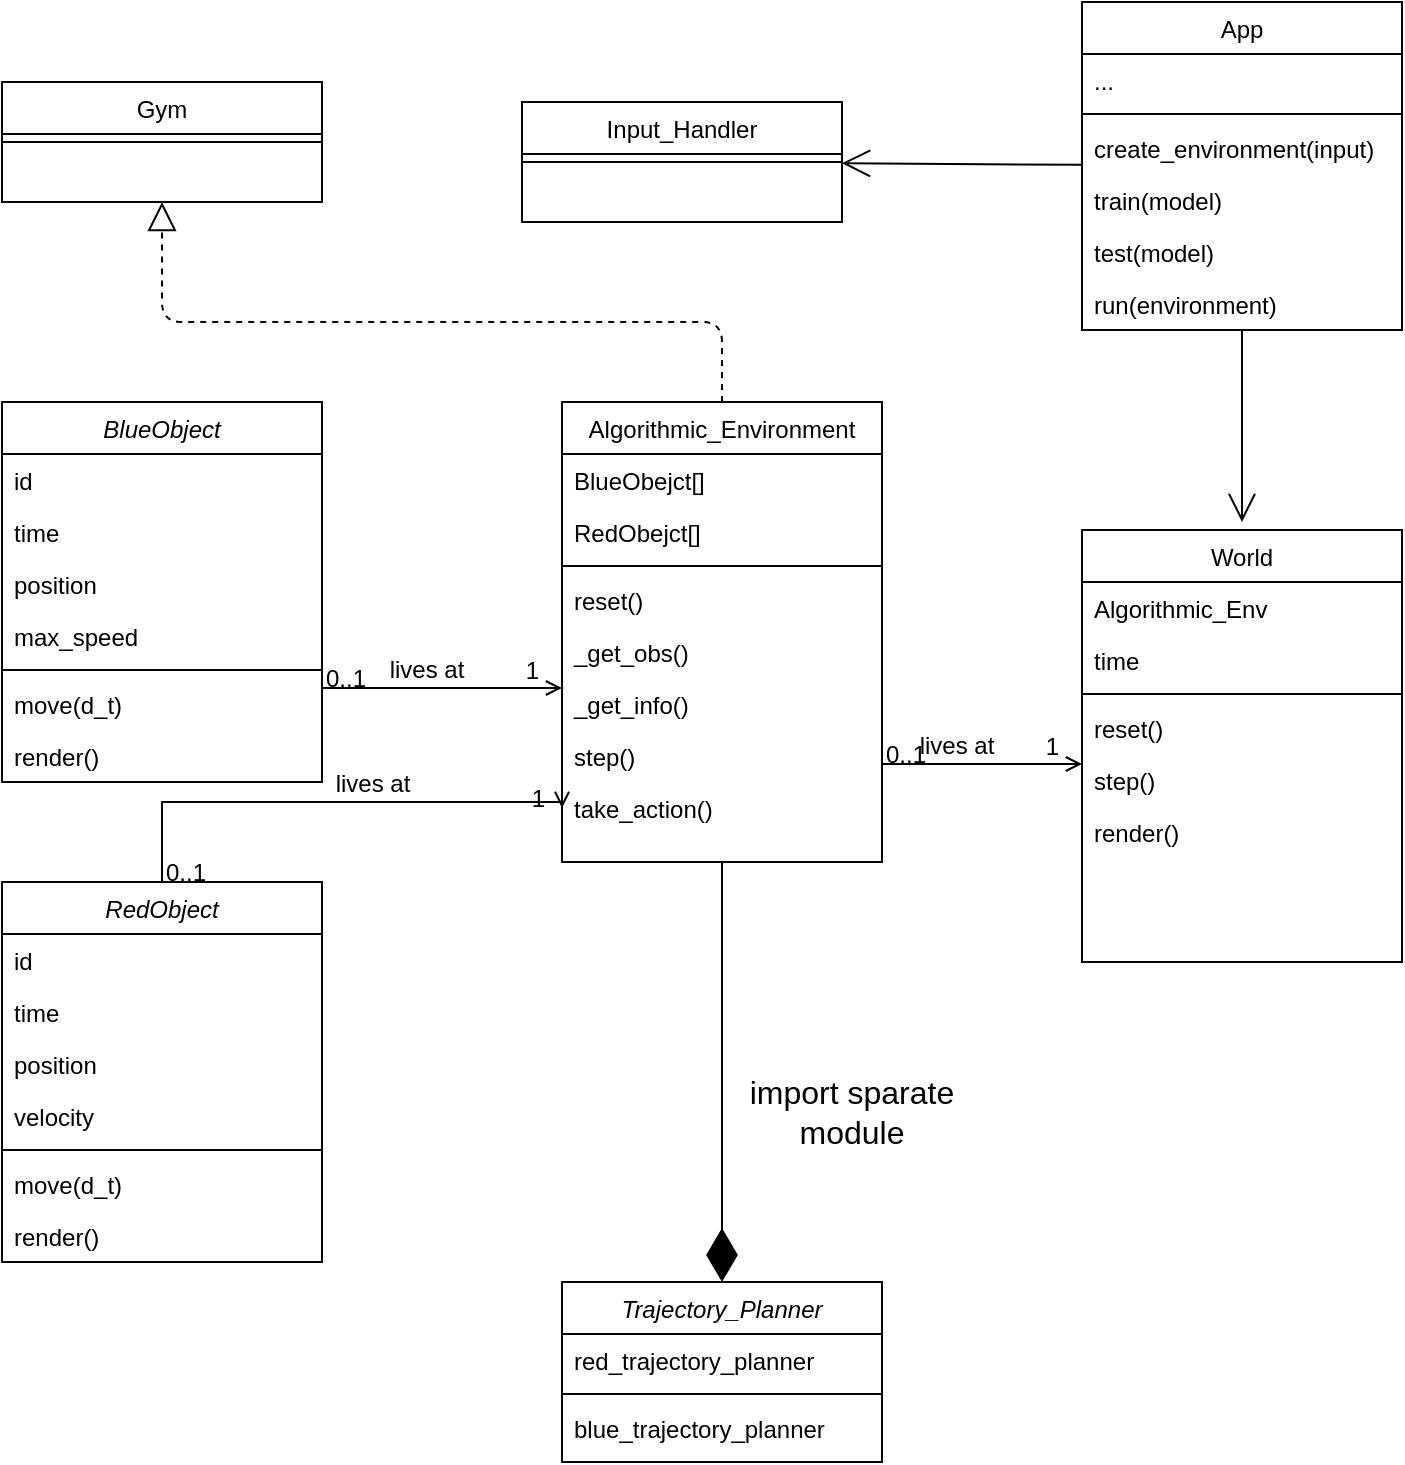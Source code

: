 <mxfile version="24.7.17">
  <diagram name="Page-1" id="2Mdjx6-Sur17zU3dPrdT">
    <mxGraphModel dx="1750" dy="870" grid="1" gridSize="10" guides="1" tooltips="1" connect="1" arrows="1" fold="1" page="1" pageScale="1" pageWidth="827" pageHeight="1169" math="0" shadow="0">
      <root>
        <mxCell id="0" />
        <mxCell id="1" parent="0" />
        <mxCell id="TAMi5qNdpbI7jKjXye1k-1" value="BlueObject" style="swimlane;fontStyle=2;align=center;verticalAlign=top;childLayout=stackLayout;horizontal=1;startSize=26;horizontalStack=0;resizeParent=1;resizeLast=0;collapsible=1;marginBottom=0;rounded=0;shadow=0;strokeWidth=1;" vertex="1" parent="1">
          <mxGeometry x="400" y="240" width="160" height="190" as="geometry">
            <mxRectangle x="230" y="140" width="160" height="26" as="alternateBounds" />
          </mxGeometry>
        </mxCell>
        <mxCell id="TAMi5qNdpbI7jKjXye1k-2" value="id" style="text;align=left;verticalAlign=top;spacingLeft=4;spacingRight=4;overflow=hidden;rotatable=0;points=[[0,0.5],[1,0.5]];portConstraint=eastwest;" vertex="1" parent="TAMi5qNdpbI7jKjXye1k-1">
          <mxGeometry y="26" width="160" height="26" as="geometry" />
        </mxCell>
        <mxCell id="TAMi5qNdpbI7jKjXye1k-3" value="time" style="text;align=left;verticalAlign=top;spacingLeft=4;spacingRight=4;overflow=hidden;rotatable=0;points=[[0,0.5],[1,0.5]];portConstraint=eastwest;rounded=0;shadow=0;html=0;" vertex="1" parent="TAMi5qNdpbI7jKjXye1k-1">
          <mxGeometry y="52" width="160" height="26" as="geometry" />
        </mxCell>
        <mxCell id="TAMi5qNdpbI7jKjXye1k-4" value="position" style="text;align=left;verticalAlign=top;spacingLeft=4;spacingRight=4;overflow=hidden;rotatable=0;points=[[0,0.5],[1,0.5]];portConstraint=eastwest;rounded=0;shadow=0;html=0;" vertex="1" parent="TAMi5qNdpbI7jKjXye1k-1">
          <mxGeometry y="78" width="160" height="26" as="geometry" />
        </mxCell>
        <mxCell id="TAMi5qNdpbI7jKjXye1k-5" value="max_speed" style="text;align=left;verticalAlign=top;spacingLeft=4;spacingRight=4;overflow=hidden;rotatable=0;points=[[0,0.5],[1,0.5]];portConstraint=eastwest;rounded=0;shadow=0;html=0;" vertex="1" parent="TAMi5qNdpbI7jKjXye1k-1">
          <mxGeometry y="104" width="160" height="26" as="geometry" />
        </mxCell>
        <mxCell id="TAMi5qNdpbI7jKjXye1k-6" value="" style="line;html=1;strokeWidth=1;align=left;verticalAlign=middle;spacingTop=-1;spacingLeft=3;spacingRight=3;rotatable=0;labelPosition=right;points=[];portConstraint=eastwest;" vertex="1" parent="TAMi5qNdpbI7jKjXye1k-1">
          <mxGeometry y="130" width="160" height="8" as="geometry" />
        </mxCell>
        <mxCell id="TAMi5qNdpbI7jKjXye1k-7" value="move(d_t)" style="text;align=left;verticalAlign=top;spacingLeft=4;spacingRight=4;overflow=hidden;rotatable=0;points=[[0,0.5],[1,0.5]];portConstraint=eastwest;" vertex="1" parent="TAMi5qNdpbI7jKjXye1k-1">
          <mxGeometry y="138" width="160" height="26" as="geometry" />
        </mxCell>
        <mxCell id="TAMi5qNdpbI7jKjXye1k-8" value="render()" style="text;align=left;verticalAlign=top;spacingLeft=4;spacingRight=4;overflow=hidden;rotatable=0;points=[[0,0.5],[1,0.5]];portConstraint=eastwest;" vertex="1" parent="TAMi5qNdpbI7jKjXye1k-1">
          <mxGeometry y="164" width="160" height="26" as="geometry" />
        </mxCell>
        <mxCell id="TAMi5qNdpbI7jKjXye1k-9" value="World" style="swimlane;fontStyle=0;align=center;verticalAlign=top;childLayout=stackLayout;horizontal=1;startSize=26;horizontalStack=0;resizeParent=1;resizeLast=0;collapsible=1;marginBottom=0;rounded=0;shadow=0;strokeWidth=1;" vertex="1" parent="1">
          <mxGeometry x="940" y="304" width="160" height="216" as="geometry">
            <mxRectangle x="550" y="140" width="160" height="26" as="alternateBounds" />
          </mxGeometry>
        </mxCell>
        <mxCell id="TAMi5qNdpbI7jKjXye1k-10" value="Algorithmic_Env" style="text;align=left;verticalAlign=top;spacingLeft=4;spacingRight=4;overflow=hidden;rotatable=0;points=[[0,0.5],[1,0.5]];portConstraint=eastwest;" vertex="1" parent="TAMi5qNdpbI7jKjXye1k-9">
          <mxGeometry y="26" width="160" height="26" as="geometry" />
        </mxCell>
        <mxCell id="TAMi5qNdpbI7jKjXye1k-11" value="time" style="text;align=left;verticalAlign=top;spacingLeft=4;spacingRight=4;overflow=hidden;rotatable=0;points=[[0,0.5],[1,0.5]];portConstraint=eastwest;rounded=0;shadow=0;html=0;" vertex="1" parent="TAMi5qNdpbI7jKjXye1k-9">
          <mxGeometry y="52" width="160" height="26" as="geometry" />
        </mxCell>
        <mxCell id="TAMi5qNdpbI7jKjXye1k-12" value="" style="line;html=1;strokeWidth=1;align=left;verticalAlign=middle;spacingTop=-1;spacingLeft=3;spacingRight=3;rotatable=0;labelPosition=right;points=[];portConstraint=eastwest;" vertex="1" parent="TAMi5qNdpbI7jKjXye1k-9">
          <mxGeometry y="78" width="160" height="8" as="geometry" />
        </mxCell>
        <mxCell id="TAMi5qNdpbI7jKjXye1k-13" value="reset()" style="text;align=left;verticalAlign=top;spacingLeft=4;spacingRight=4;overflow=hidden;rotatable=0;points=[[0,0.5],[1,0.5]];portConstraint=eastwest;" vertex="1" parent="TAMi5qNdpbI7jKjXye1k-9">
          <mxGeometry y="86" width="160" height="26" as="geometry" />
        </mxCell>
        <mxCell id="TAMi5qNdpbI7jKjXye1k-14" value="step()" style="text;align=left;verticalAlign=top;spacingLeft=4;spacingRight=4;overflow=hidden;rotatable=0;points=[[0,0.5],[1,0.5]];portConstraint=eastwest;" vertex="1" parent="TAMi5qNdpbI7jKjXye1k-9">
          <mxGeometry y="112" width="160" height="26" as="geometry" />
        </mxCell>
        <mxCell id="TAMi5qNdpbI7jKjXye1k-15" value="render()" style="text;align=left;verticalAlign=top;spacingLeft=4;spacingRight=4;overflow=hidden;rotatable=0;points=[[0,0.5],[1,0.5]];portConstraint=eastwest;" vertex="1" parent="TAMi5qNdpbI7jKjXye1k-9">
          <mxGeometry y="138" width="160" height="26" as="geometry" />
        </mxCell>
        <mxCell id="TAMi5qNdpbI7jKjXye1k-16" value="" style="endArrow=open;shadow=0;strokeWidth=1;rounded=0;endFill=1;edgeStyle=elbowEdgeStyle;elbow=vertical;entryX=0;entryY=0.5;entryDx=0;entryDy=0;" edge="1" parent="1" source="TAMi5qNdpbI7jKjXye1k-1">
          <mxGeometry x="0.5" y="41" relative="1" as="geometry">
            <mxPoint x="560" y="322" as="sourcePoint" />
            <mxPoint x="680" y="383" as="targetPoint" />
            <mxPoint x="-40" y="32" as="offset" />
          </mxGeometry>
        </mxCell>
        <mxCell id="TAMi5qNdpbI7jKjXye1k-17" value="0..1" style="resizable=0;align=left;verticalAlign=bottom;labelBackgroundColor=none;fontSize=12;" connectable="0" vertex="1" parent="TAMi5qNdpbI7jKjXye1k-16">
          <mxGeometry x="-1" relative="1" as="geometry">
            <mxPoint y="4" as="offset" />
          </mxGeometry>
        </mxCell>
        <mxCell id="TAMi5qNdpbI7jKjXye1k-18" value="1" style="resizable=0;align=right;verticalAlign=bottom;labelBackgroundColor=none;fontSize=12;" connectable="0" vertex="1" parent="TAMi5qNdpbI7jKjXye1k-16">
          <mxGeometry x="1" relative="1" as="geometry">
            <mxPoint x="-10" as="offset" />
          </mxGeometry>
        </mxCell>
        <mxCell id="TAMi5qNdpbI7jKjXye1k-19" value="lives at" style="text;html=1;resizable=0;points=[];;align=center;verticalAlign=middle;labelBackgroundColor=none;rounded=0;shadow=0;strokeWidth=1;fontSize=12;" vertex="1" connectable="0" parent="TAMi5qNdpbI7jKjXye1k-16">
          <mxGeometry x="0.5" y="49" relative="1" as="geometry">
            <mxPoint x="-38" y="40" as="offset" />
          </mxGeometry>
        </mxCell>
        <mxCell id="TAMi5qNdpbI7jKjXye1k-20" value="RedObject" style="swimlane;fontStyle=2;align=center;verticalAlign=top;childLayout=stackLayout;horizontal=1;startSize=26;horizontalStack=0;resizeParent=1;resizeLast=0;collapsible=1;marginBottom=0;rounded=0;shadow=0;strokeWidth=1;" vertex="1" parent="1">
          <mxGeometry x="400" y="480" width="160" height="190" as="geometry">
            <mxRectangle x="230" y="140" width="160" height="26" as="alternateBounds" />
          </mxGeometry>
        </mxCell>
        <mxCell id="TAMi5qNdpbI7jKjXye1k-21" value="id" style="text;align=left;verticalAlign=top;spacingLeft=4;spacingRight=4;overflow=hidden;rotatable=0;points=[[0,0.5],[1,0.5]];portConstraint=eastwest;" vertex="1" parent="TAMi5qNdpbI7jKjXye1k-20">
          <mxGeometry y="26" width="160" height="26" as="geometry" />
        </mxCell>
        <mxCell id="TAMi5qNdpbI7jKjXye1k-22" value="time" style="text;align=left;verticalAlign=top;spacingLeft=4;spacingRight=4;overflow=hidden;rotatable=0;points=[[0,0.5],[1,0.5]];portConstraint=eastwest;rounded=0;shadow=0;html=0;" vertex="1" parent="TAMi5qNdpbI7jKjXye1k-20">
          <mxGeometry y="52" width="160" height="26" as="geometry" />
        </mxCell>
        <mxCell id="TAMi5qNdpbI7jKjXye1k-23" value="position" style="text;align=left;verticalAlign=top;spacingLeft=4;spacingRight=4;overflow=hidden;rotatable=0;points=[[0,0.5],[1,0.5]];portConstraint=eastwest;rounded=0;shadow=0;html=0;" vertex="1" parent="TAMi5qNdpbI7jKjXye1k-20">
          <mxGeometry y="78" width="160" height="26" as="geometry" />
        </mxCell>
        <mxCell id="TAMi5qNdpbI7jKjXye1k-24" value="velocity" style="text;align=left;verticalAlign=top;spacingLeft=4;spacingRight=4;overflow=hidden;rotatable=0;points=[[0,0.5],[1,0.5]];portConstraint=eastwest;rounded=0;shadow=0;html=0;" vertex="1" parent="TAMi5qNdpbI7jKjXye1k-20">
          <mxGeometry y="104" width="160" height="26" as="geometry" />
        </mxCell>
        <mxCell id="TAMi5qNdpbI7jKjXye1k-25" value="" style="line;html=1;strokeWidth=1;align=left;verticalAlign=middle;spacingTop=-1;spacingLeft=3;spacingRight=3;rotatable=0;labelPosition=right;points=[];portConstraint=eastwest;" vertex="1" parent="TAMi5qNdpbI7jKjXye1k-20">
          <mxGeometry y="130" width="160" height="8" as="geometry" />
        </mxCell>
        <mxCell id="TAMi5qNdpbI7jKjXye1k-26" value="move(d_t)" style="text;align=left;verticalAlign=top;spacingLeft=4;spacingRight=4;overflow=hidden;rotatable=0;points=[[0,0.5],[1,0.5]];portConstraint=eastwest;" vertex="1" parent="TAMi5qNdpbI7jKjXye1k-20">
          <mxGeometry y="138" width="160" height="26" as="geometry" />
        </mxCell>
        <mxCell id="TAMi5qNdpbI7jKjXye1k-27" value="render()" style="text;align=left;verticalAlign=top;spacingLeft=4;spacingRight=4;overflow=hidden;rotatable=0;points=[[0,0.5],[1,0.5]];portConstraint=eastwest;" vertex="1" parent="TAMi5qNdpbI7jKjXye1k-20">
          <mxGeometry y="164" width="160" height="26" as="geometry" />
        </mxCell>
        <mxCell id="TAMi5qNdpbI7jKjXye1k-28" value="" style="endArrow=open;shadow=0;strokeWidth=1;rounded=0;endFill=1;edgeStyle=elbowEdgeStyle;elbow=vertical;entryX=0;entryY=0.5;entryDx=0;entryDy=0;" edge="1" parent="1" source="TAMi5qNdpbI7jKjXye1k-20" target="TAMi5qNdpbI7jKjXye1k-55">
          <mxGeometry x="0.5" y="41" relative="1" as="geometry">
            <mxPoint x="560" y="450" as="sourcePoint" />
            <mxPoint x="630" y="440" as="targetPoint" />
            <mxPoint x="-40" y="32" as="offset" />
            <Array as="points">
              <mxPoint x="580" y="440" />
            </Array>
          </mxGeometry>
        </mxCell>
        <mxCell id="TAMi5qNdpbI7jKjXye1k-29" value="0..1" style="resizable=0;align=left;verticalAlign=bottom;labelBackgroundColor=none;fontSize=12;" connectable="0" vertex="1" parent="TAMi5qNdpbI7jKjXye1k-28">
          <mxGeometry x="-1" relative="1" as="geometry">
            <mxPoint y="4" as="offset" />
          </mxGeometry>
        </mxCell>
        <mxCell id="TAMi5qNdpbI7jKjXye1k-30" value="1" style="resizable=0;align=right;verticalAlign=bottom;labelBackgroundColor=none;fontSize=12;" connectable="0" vertex="1" parent="TAMi5qNdpbI7jKjXye1k-28">
          <mxGeometry x="1" relative="1" as="geometry">
            <mxPoint x="-7" y="4" as="offset" />
          </mxGeometry>
        </mxCell>
        <mxCell id="TAMi5qNdpbI7jKjXye1k-31" value="lives at" style="text;html=1;resizable=0;points=[];;align=center;verticalAlign=middle;labelBackgroundColor=none;rounded=0;shadow=0;strokeWidth=1;fontSize=12;" vertex="1" connectable="0" parent="TAMi5qNdpbI7jKjXye1k-28">
          <mxGeometry x="0.5" y="49" relative="1" as="geometry">
            <mxPoint x="-38" y="40" as="offset" />
          </mxGeometry>
        </mxCell>
        <mxCell id="TAMi5qNdpbI7jKjXye1k-32" value="Trajectory_Planner" style="swimlane;fontStyle=2;align=center;verticalAlign=top;childLayout=stackLayout;horizontal=1;startSize=26;horizontalStack=0;resizeParent=1;resizeLast=0;collapsible=1;marginBottom=0;rounded=0;shadow=0;strokeWidth=1;" vertex="1" parent="1">
          <mxGeometry x="680" y="680" width="160" height="90" as="geometry">
            <mxRectangle x="230" y="140" width="160" height="26" as="alternateBounds" />
          </mxGeometry>
        </mxCell>
        <mxCell id="TAMi5qNdpbI7jKjXye1k-33" value="red_trajectory_planner" style="text;align=left;verticalAlign=top;spacingLeft=4;spacingRight=4;overflow=hidden;rotatable=0;points=[[0,0.5],[1,0.5]];portConstraint=eastwest;" vertex="1" parent="TAMi5qNdpbI7jKjXye1k-32">
          <mxGeometry y="26" width="160" height="26" as="geometry" />
        </mxCell>
        <mxCell id="TAMi5qNdpbI7jKjXye1k-34" value="" style="line;html=1;strokeWidth=1;align=left;verticalAlign=middle;spacingTop=-1;spacingLeft=3;spacingRight=3;rotatable=0;labelPosition=right;points=[];portConstraint=eastwest;" vertex="1" parent="TAMi5qNdpbI7jKjXye1k-32">
          <mxGeometry y="52" width="160" height="8" as="geometry" />
        </mxCell>
        <mxCell id="TAMi5qNdpbI7jKjXye1k-35" value="blue_trajectory_planner" style="text;align=left;verticalAlign=top;spacingLeft=4;spacingRight=4;overflow=hidden;rotatable=0;points=[[0,0.5],[1,0.5]];portConstraint=eastwest;" vertex="1" parent="TAMi5qNdpbI7jKjXye1k-32">
          <mxGeometry y="60" width="160" height="26" as="geometry" />
        </mxCell>
        <mxCell id="TAMi5qNdpbI7jKjXye1k-36" value="" style="endArrow=diamondThin;endFill=1;endSize=24;html=1;exitX=0.5;exitY=1;exitDx=0;exitDy=0;" edge="1" parent="1" source="TAMi5qNdpbI7jKjXye1k-44" target="TAMi5qNdpbI7jKjXye1k-32">
          <mxGeometry width="160" relative="1" as="geometry">
            <mxPoint x="410" y="393.519" as="sourcePoint" />
            <mxPoint x="300" y="446.481" as="targetPoint" />
          </mxGeometry>
        </mxCell>
        <mxCell id="TAMi5qNdpbI7jKjXye1k-37" value="App" style="swimlane;fontStyle=0;align=center;verticalAlign=top;childLayout=stackLayout;horizontal=1;startSize=26;horizontalStack=0;resizeParent=1;resizeLast=0;collapsible=1;marginBottom=0;rounded=0;shadow=0;strokeWidth=1;" vertex="1" parent="1">
          <mxGeometry x="940" y="40" width="160" height="164" as="geometry">
            <mxRectangle x="550" y="140" width="160" height="26" as="alternateBounds" />
          </mxGeometry>
        </mxCell>
        <mxCell id="TAMi5qNdpbI7jKjXye1k-38" value="..." style="text;align=left;verticalAlign=top;spacingLeft=4;spacingRight=4;overflow=hidden;rotatable=0;points=[[0,0.5],[1,0.5]];portConstraint=eastwest;rounded=0;shadow=0;html=0;" vertex="1" parent="TAMi5qNdpbI7jKjXye1k-37">
          <mxGeometry y="26" width="160" height="26" as="geometry" />
        </mxCell>
        <mxCell id="TAMi5qNdpbI7jKjXye1k-39" value="" style="line;html=1;strokeWidth=1;align=left;verticalAlign=middle;spacingTop=-1;spacingLeft=3;spacingRight=3;rotatable=0;labelPosition=right;points=[];portConstraint=eastwest;" vertex="1" parent="TAMi5qNdpbI7jKjXye1k-37">
          <mxGeometry y="52" width="160" height="8" as="geometry" />
        </mxCell>
        <mxCell id="TAMi5qNdpbI7jKjXye1k-40" value="create_environment(input)" style="text;align=left;verticalAlign=top;spacingLeft=4;spacingRight=4;overflow=hidden;rotatable=0;points=[[0,0.5],[1,0.5]];portConstraint=eastwest;" vertex="1" parent="TAMi5qNdpbI7jKjXye1k-37">
          <mxGeometry y="60" width="160" height="26" as="geometry" />
        </mxCell>
        <mxCell id="TAMi5qNdpbI7jKjXye1k-41" value="train(model)" style="text;align=left;verticalAlign=top;spacingLeft=4;spacingRight=4;overflow=hidden;rotatable=0;points=[[0,0.5],[1,0.5]];portConstraint=eastwest;" vertex="1" parent="TAMi5qNdpbI7jKjXye1k-37">
          <mxGeometry y="86" width="160" height="26" as="geometry" />
        </mxCell>
        <mxCell id="TAMi5qNdpbI7jKjXye1k-42" value="test(model)" style="text;align=left;verticalAlign=top;spacingLeft=4;spacingRight=4;overflow=hidden;rotatable=0;points=[[0,0.5],[1,0.5]];portConstraint=eastwest;" vertex="1" parent="TAMi5qNdpbI7jKjXye1k-37">
          <mxGeometry y="112" width="160" height="26" as="geometry" />
        </mxCell>
        <mxCell id="TAMi5qNdpbI7jKjXye1k-43" value="run(environment)" style="text;align=left;verticalAlign=top;spacingLeft=4;spacingRight=4;overflow=hidden;rotatable=0;points=[[0,0.5],[1,0.5]];portConstraint=eastwest;" vertex="1" parent="TAMi5qNdpbI7jKjXye1k-37">
          <mxGeometry y="138" width="160" height="26" as="geometry" />
        </mxCell>
        <object label="Algorithmic_Environment" dfg="" xcv="" ghk="" id="TAMi5qNdpbI7jKjXye1k-44">
          <mxCell style="swimlane;fontStyle=0;align=center;verticalAlign=top;childLayout=stackLayout;horizontal=1;startSize=26;horizontalStack=0;resizeParent=1;resizeLast=0;collapsible=1;marginBottom=0;rounded=0;shadow=0;strokeWidth=1;" vertex="1" parent="1">
            <mxGeometry x="680" y="240" width="160" height="230" as="geometry">
              <mxRectangle x="550" y="140" width="160" height="26" as="alternateBounds" />
            </mxGeometry>
          </mxCell>
        </object>
        <mxCell id="TAMi5qNdpbI7jKjXye1k-45" value="BlueObejct[]" style="text;align=left;verticalAlign=top;spacingLeft=4;spacingRight=4;overflow=hidden;rotatable=0;points=[[0,0.5],[1,0.5]];portConstraint=eastwest;" vertex="1" parent="TAMi5qNdpbI7jKjXye1k-44">
          <mxGeometry y="26" width="160" height="26" as="geometry" />
        </mxCell>
        <mxCell id="TAMi5qNdpbI7jKjXye1k-46" value="RedObejct[]" style="text;align=left;verticalAlign=top;spacingLeft=4;spacingRight=4;overflow=hidden;rotatable=0;points=[[0,0.5],[1,0.5]];portConstraint=eastwest;rounded=0;shadow=0;html=0;" vertex="1" parent="TAMi5qNdpbI7jKjXye1k-44">
          <mxGeometry y="52" width="160" height="26" as="geometry" />
        </mxCell>
        <mxCell id="TAMi5qNdpbI7jKjXye1k-50" value="" style="line;html=1;strokeWidth=1;align=left;verticalAlign=middle;spacingTop=-1;spacingLeft=3;spacingRight=3;rotatable=0;labelPosition=right;points=[];portConstraint=eastwest;" vertex="1" parent="TAMi5qNdpbI7jKjXye1k-44">
          <mxGeometry y="78" width="160" height="8" as="geometry" />
        </mxCell>
        <mxCell id="TAMi5qNdpbI7jKjXye1k-51" value="reset()" style="text;align=left;verticalAlign=top;spacingLeft=4;spacingRight=4;overflow=hidden;rotatable=0;points=[[0,0.5],[1,0.5]];portConstraint=eastwest;" vertex="1" parent="TAMi5qNdpbI7jKjXye1k-44">
          <mxGeometry y="86" width="160" height="26" as="geometry" />
        </mxCell>
        <mxCell id="TAMi5qNdpbI7jKjXye1k-52" value="_get_obs()" style="text;align=left;verticalAlign=top;spacingLeft=4;spacingRight=4;overflow=hidden;rotatable=0;points=[[0,0.5],[1,0.5]];portConstraint=eastwest;" vertex="1" parent="TAMi5qNdpbI7jKjXye1k-44">
          <mxGeometry y="112" width="160" height="26" as="geometry" />
        </mxCell>
        <mxCell id="TAMi5qNdpbI7jKjXye1k-53" value="_get_info()" style="text;align=left;verticalAlign=top;spacingLeft=4;spacingRight=4;overflow=hidden;rotatable=0;points=[[0,0.5],[1,0.5]];portConstraint=eastwest;" vertex="1" parent="TAMi5qNdpbI7jKjXye1k-44">
          <mxGeometry y="138" width="160" height="26" as="geometry" />
        </mxCell>
        <mxCell id="TAMi5qNdpbI7jKjXye1k-54" value="step()" style="text;align=left;verticalAlign=top;spacingLeft=4;spacingRight=4;overflow=hidden;rotatable=0;points=[[0,0.5],[1,0.5]];portConstraint=eastwest;" vertex="1" parent="TAMi5qNdpbI7jKjXye1k-44">
          <mxGeometry y="164" width="160" height="26" as="geometry" />
        </mxCell>
        <mxCell id="TAMi5qNdpbI7jKjXye1k-55" value="take_action()" style="text;align=left;verticalAlign=top;spacingLeft=4;spacingRight=4;overflow=hidden;rotatable=0;points=[[0,0.5],[1,0.5]];portConstraint=eastwest;" vertex="1" parent="TAMi5qNdpbI7jKjXye1k-44">
          <mxGeometry y="190" width="160" height="26" as="geometry" />
        </mxCell>
        <mxCell id="TAMi5qNdpbI7jKjXye1k-56" value="Gym" style="swimlane;fontStyle=0;align=center;verticalAlign=top;childLayout=stackLayout;horizontal=1;startSize=26;horizontalStack=0;resizeParent=1;resizeLast=0;collapsible=1;marginBottom=0;rounded=0;shadow=0;strokeWidth=1;" vertex="1" parent="1">
          <mxGeometry x="400" y="80" width="160" height="60" as="geometry">
            <mxRectangle x="550" y="140" width="160" height="26" as="alternateBounds" />
          </mxGeometry>
        </mxCell>
        <mxCell id="TAMi5qNdpbI7jKjXye1k-57" value="" style="line;html=1;strokeWidth=1;align=left;verticalAlign=middle;spacingTop=-1;spacingLeft=3;spacingRight=3;rotatable=0;labelPosition=right;points=[];portConstraint=eastwest;" vertex="1" parent="TAMi5qNdpbI7jKjXye1k-56">
          <mxGeometry y="26" width="160" height="8" as="geometry" />
        </mxCell>
        <mxCell id="TAMi5qNdpbI7jKjXye1k-58" value="" style="endArrow=block;dashed=1;endFill=0;endSize=12;html=1;entryX=0.5;entryY=1;entryDx=0;entryDy=0;exitX=0.5;exitY=0;exitDx=0;exitDy=0;" edge="1" parent="1" source="TAMi5qNdpbI7jKjXye1k-44" target="TAMi5qNdpbI7jKjXye1k-56">
          <mxGeometry width="160" relative="1" as="geometry">
            <mxPoint x="1100" y="335" as="sourcePoint" />
            <mxPoint x="820" y="480" as="targetPoint" />
            <Array as="points">
              <mxPoint x="760" y="200" />
              <mxPoint x="480" y="200" />
            </Array>
          </mxGeometry>
        </mxCell>
        <mxCell id="TAMi5qNdpbI7jKjXye1k-59" value="" style="endArrow=open;endFill=1;endSize=12;html=1;" edge="1" parent="1" source="TAMi5qNdpbI7jKjXye1k-37">
          <mxGeometry width="160" relative="1" as="geometry">
            <mxPoint x="670" y="480" as="sourcePoint" />
            <mxPoint x="1020" y="300" as="targetPoint" />
          </mxGeometry>
        </mxCell>
        <mxCell id="TAMi5qNdpbI7jKjXye1k-60" value="Input_Handler" style="swimlane;fontStyle=0;align=center;verticalAlign=top;childLayout=stackLayout;horizontal=1;startSize=26;horizontalStack=0;resizeParent=1;resizeLast=0;collapsible=1;marginBottom=0;rounded=0;shadow=0;strokeWidth=1;" vertex="1" parent="1">
          <mxGeometry x="660" y="90" width="160" height="60" as="geometry">
            <mxRectangle x="550" y="140" width="160" height="26" as="alternateBounds" />
          </mxGeometry>
        </mxCell>
        <mxCell id="TAMi5qNdpbI7jKjXye1k-61" value="" style="line;html=1;strokeWidth=1;align=left;verticalAlign=middle;spacingTop=-1;spacingLeft=3;spacingRight=3;rotatable=0;labelPosition=right;points=[];portConstraint=eastwest;" vertex="1" parent="TAMi5qNdpbI7jKjXye1k-60">
          <mxGeometry y="26" width="160" height="8" as="geometry" />
        </mxCell>
        <mxCell id="TAMi5qNdpbI7jKjXye1k-62" value="" style="endArrow=open;endFill=1;endSize=12;html=1;" edge="1" parent="1" source="TAMi5qNdpbI7jKjXye1k-37" target="TAMi5qNdpbI7jKjXye1k-60">
          <mxGeometry width="160" relative="1" as="geometry">
            <mxPoint x="1030" y="214" as="sourcePoint" />
            <mxPoint x="1030" y="330" as="targetPoint" />
          </mxGeometry>
        </mxCell>
        <mxCell id="TAMi5qNdpbI7jKjXye1k-63" value="import sparate module" style="text;html=1;align=center;verticalAlign=middle;whiteSpace=wrap;rounded=0;fontSize=16;" vertex="1" parent="1">
          <mxGeometry x="760" y="580" width="130" height="30" as="geometry" />
        </mxCell>
        <mxCell id="TAMi5qNdpbI7jKjXye1k-64" value="" style="endArrow=open;shadow=0;strokeWidth=1;rounded=0;endFill=1;edgeStyle=elbowEdgeStyle;elbow=vertical;" edge="1" parent="1">
          <mxGeometry x="0.5" y="41" relative="1" as="geometry">
            <mxPoint x="840" y="421" as="sourcePoint" />
            <mxPoint x="940" y="421" as="targetPoint" />
            <mxPoint x="-40" y="32" as="offset" />
          </mxGeometry>
        </mxCell>
        <mxCell id="TAMi5qNdpbI7jKjXye1k-65" value="0..1" style="resizable=0;align=left;verticalAlign=bottom;labelBackgroundColor=none;fontSize=12;" connectable="0" vertex="1" parent="TAMi5qNdpbI7jKjXye1k-64">
          <mxGeometry x="-1" relative="1" as="geometry">
            <mxPoint y="4" as="offset" />
          </mxGeometry>
        </mxCell>
        <mxCell id="TAMi5qNdpbI7jKjXye1k-66" value="1" style="resizable=0;align=right;verticalAlign=bottom;labelBackgroundColor=none;fontSize=12;" connectable="0" vertex="1" parent="TAMi5qNdpbI7jKjXye1k-64">
          <mxGeometry x="1" relative="1" as="geometry">
            <mxPoint x="-10" as="offset" />
          </mxGeometry>
        </mxCell>
        <mxCell id="TAMi5qNdpbI7jKjXye1k-67" value="lives at" style="text;html=1;resizable=0;points=[];;align=center;verticalAlign=middle;labelBackgroundColor=none;rounded=0;shadow=0;strokeWidth=1;fontSize=12;" vertex="1" connectable="0" parent="TAMi5qNdpbI7jKjXye1k-64">
          <mxGeometry x="0.5" y="49" relative="1" as="geometry">
            <mxPoint x="-38" y="40" as="offset" />
          </mxGeometry>
        </mxCell>
      </root>
    </mxGraphModel>
  </diagram>
</mxfile>
